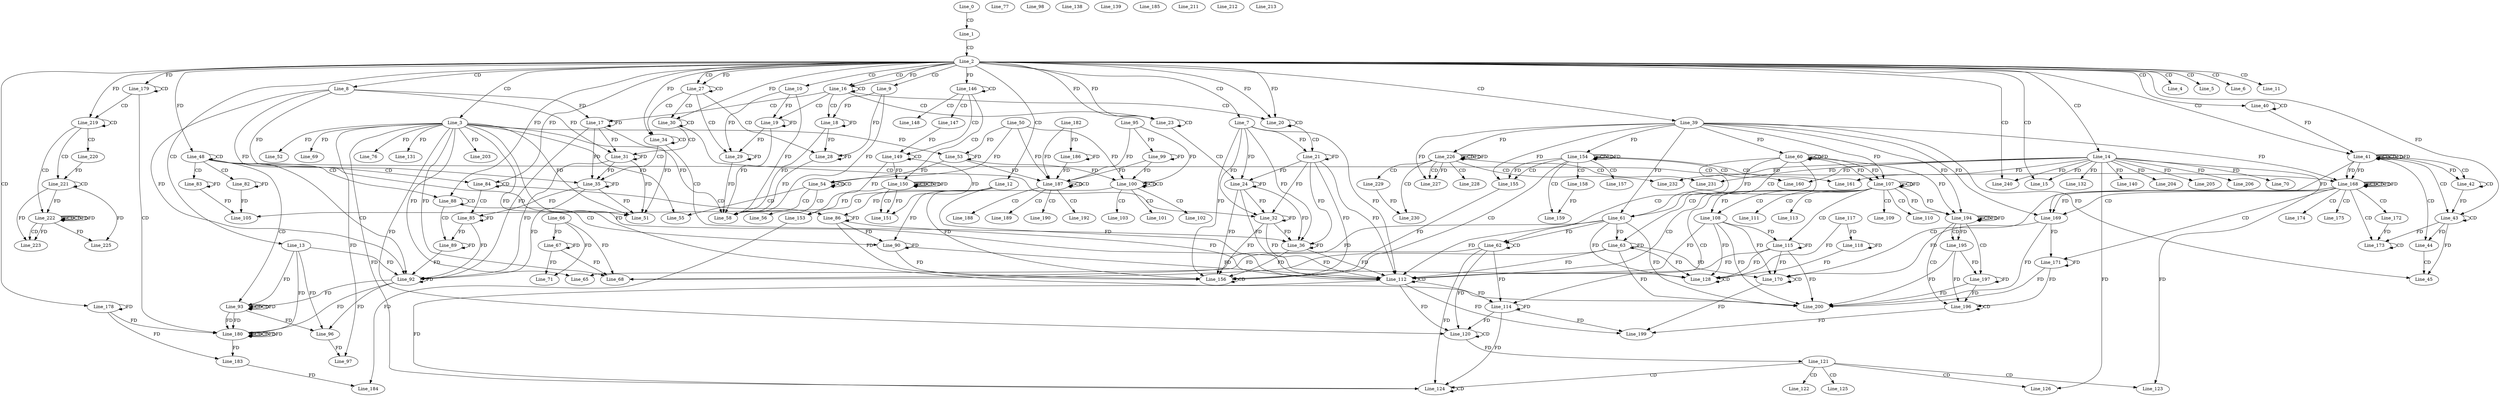 digraph G {
  Line_0;
  Line_1;
  Line_2;
  Line_3;
  Line_4;
  Line_4;
  Line_5;
  Line_6;
  Line_7;
  Line_8;
  Line_9;
  Line_10;
  Line_11;
  Line_12;
  Line_13;
  Line_14;
  Line_15;
  Line_16;
  Line_16;
  Line_17;
  Line_18;
  Line_19;
  Line_20;
  Line_20;
  Line_21;
  Line_23;
  Line_23;
  Line_24;
  Line_27;
  Line_27;
  Line_28;
  Line_29;
  Line_30;
  Line_30;
  Line_31;
  Line_32;
  Line_34;
  Line_34;
  Line_35;
  Line_36;
  Line_39;
  Line_40;
  Line_40;
  Line_41;
  Line_41;
  Line_41;
  Line_42;
  Line_42;
  Line_43;
  Line_43;
  Line_44;
  Line_45;
  Line_48;
  Line_48;
  Line_51;
  Line_52;
  Line_50;
  Line_53;
  Line_53;
  Line_54;
  Line_54;
  Line_54;
  Line_55;
  Line_56;
  Line_58;
  Line_60;
  Line_60;
  Line_60;
  Line_60;
  Line_61;
  Line_61;
  Line_62;
  Line_62;
  Line_63;
  Line_63;
  Line_65;
  Line_66;
  Line_67;
  Line_68;
  Line_69;
  Line_70;
  Line_71;
  Line_76;
  Line_77;
  Line_82;
  Line_83;
  Line_84;
  Line_84;
  Line_85;
  Line_86;
  Line_88;
  Line_88;
  Line_89;
  Line_90;
  Line_92;
  Line_92;
  Line_93;
  Line_93;
  Line_93;
  Line_93;
  Line_96;
  Line_97;
  Line_96;
  Line_98;
  Line_95;
  Line_99;
  Line_99;
  Line_100;
  Line_100;
  Line_100;
  Line_101;
  Line_102;
  Line_103;
  Line_105;
  Line_107;
  Line_107;
  Line_107;
  Line_107;
  Line_108;
  Line_108;
  Line_109;
  Line_110;
  Line_111;
  Line_112;
  Line_112;
  Line_113;
  Line_114;
  Line_114;
  Line_115;
  Line_115;
  Line_117;
  Line_118;
  Line_120;
  Line_120;
  Line_121;
  Line_122;
  Line_123;
  Line_124;
  Line_124;
  Line_125;
  Line_126;
  Line_128;
  Line_128;
  Line_131;
  Line_132;
  Line_138;
  Line_139;
  Line_140;
  Line_146;
  Line_146;
  Line_147;
  Line_148;
  Line_149;
  Line_149;
  Line_150;
  Line_150;
  Line_150;
  Line_150;
  Line_151;
  Line_151;
  Line_153;
  Line_154;
  Line_154;
  Line_154;
  Line_154;
  Line_155;
  Line_155;
  Line_156;
  Line_156;
  Line_157;
  Line_158;
  Line_159;
  Line_160;
  Line_161;
  Line_168;
  Line_168;
  Line_168;
  Line_168;
  Line_169;
  Line_169;
  Line_170;
  Line_170;
  Line_171;
  Line_171;
  Line_172;
  Line_173;
  Line_173;
  Line_174;
  Line_175;
  Line_178;
  Line_178;
  Line_179;
  Line_179;
  Line_180;
  Line_180;
  Line_180;
  Line_180;
  Line_183;
  Line_184;
  Line_183;
  Line_153;
  Line_185;
  Line_182;
  Line_186;
  Line_186;
  Line_187;
  Line_187;
  Line_187;
  Line_188;
  Line_189;
  Line_190;
  Line_192;
  Line_194;
  Line_194;
  Line_194;
  Line_194;
  Line_195;
  Line_195;
  Line_196;
  Line_196;
  Line_197;
  Line_197;
  Line_199;
  Line_200;
  Line_203;
  Line_204;
  Line_205;
  Line_206;
  Line_211;
  Line_212;
  Line_213;
  Line_219;
  Line_219;
  Line_220;
  Line_221;
  Line_221;
  Line_222;
  Line_222;
  Line_222;
  Line_222;
  Line_223;
  Line_223;
  Line_225;
  Line_226;
  Line_226;
  Line_226;
  Line_226;
  Line_227;
  Line_227;
  Line_228;
  Line_229;
  Line_230;
  Line_231;
  Line_232;
  Line_240;
  Line_240;
  Line_0 -> Line_1 [ label="CD" ];
  Line_1 -> Line_2 [ label="CD" ];
  Line_2 -> Line_3 [ label="CD" ];
  Line_2 -> Line_4 [ label="CD" ];
  Line_2 -> Line_5 [ label="CD" ];
  Line_2 -> Line_6 [ label="CD" ];
  Line_2 -> Line_7 [ label="CD" ];
  Line_2 -> Line_8 [ label="CD" ];
  Line_2 -> Line_9 [ label="CD" ];
  Line_2 -> Line_10 [ label="CD" ];
  Line_2 -> Line_11 [ label="CD" ];
  Line_2 -> Line_12 [ label="CD" ];
  Line_2 -> Line_13 [ label="CD" ];
  Line_2 -> Line_14 [ label="CD" ];
  Line_2 -> Line_15 [ label="CD" ];
  Line_14 -> Line_15 [ label="FD" ];
  Line_2 -> Line_16 [ label="CD" ];
  Line_16 -> Line_16 [ label="CD" ];
  Line_2 -> Line_16 [ label="FD" ];
  Line_16 -> Line_17 [ label="CD" ];
  Line_8 -> Line_17 [ label="FD" ];
  Line_17 -> Line_17 [ label="FD" ];
  Line_16 -> Line_18 [ label="CD" ];
  Line_9 -> Line_18 [ label="FD" ];
  Line_18 -> Line_18 [ label="FD" ];
  Line_16 -> Line_19 [ label="CD" ];
  Line_10 -> Line_19 [ label="FD" ];
  Line_19 -> Line_19 [ label="FD" ];
  Line_16 -> Line_20 [ label="CD" ];
  Line_2 -> Line_20 [ label="FD" ];
  Line_20 -> Line_20 [ label="CD" ];
  Line_2 -> Line_20 [ label="FD" ];
  Line_20 -> Line_21 [ label="CD" ];
  Line_7 -> Line_21 [ label="FD" ];
  Line_21 -> Line_21 [ label="FD" ];
  Line_16 -> Line_23 [ label="CD" ];
  Line_2 -> Line_23 [ label="FD" ];
  Line_23 -> Line_23 [ label="CD" ];
  Line_2 -> Line_23 [ label="FD" ];
  Line_23 -> Line_24 [ label="CD" ];
  Line_7 -> Line_24 [ label="FD" ];
  Line_21 -> Line_24 [ label="FD" ];
  Line_24 -> Line_24 [ label="FD" ];
  Line_2 -> Line_27 [ label="CD" ];
  Line_27 -> Line_27 [ label="CD" ];
  Line_2 -> Line_27 [ label="FD" ];
  Line_27 -> Line_28 [ label="CD" ];
  Line_9 -> Line_28 [ label="FD" ];
  Line_18 -> Line_28 [ label="FD" ];
  Line_28 -> Line_28 [ label="FD" ];
  Line_27 -> Line_29 [ label="CD" ];
  Line_10 -> Line_29 [ label="FD" ];
  Line_19 -> Line_29 [ label="FD" ];
  Line_29 -> Line_29 [ label="FD" ];
  Line_27 -> Line_30 [ label="CD" ];
  Line_30 -> Line_30 [ label="CD" ];
  Line_2 -> Line_30 [ label="FD" ];
  Line_30 -> Line_31 [ label="CD" ];
  Line_8 -> Line_31 [ label="FD" ];
  Line_17 -> Line_31 [ label="FD" ];
  Line_31 -> Line_31 [ label="FD" ];
  Line_30 -> Line_32 [ label="CD" ];
  Line_7 -> Line_32 [ label="FD" ];
  Line_21 -> Line_32 [ label="FD" ];
  Line_24 -> Line_32 [ label="FD" ];
  Line_32 -> Line_32 [ label="FD" ];
  Line_27 -> Line_34 [ label="CD" ];
  Line_34 -> Line_34 [ label="CD" ];
  Line_2 -> Line_34 [ label="FD" ];
  Line_34 -> Line_35 [ label="CD" ];
  Line_8 -> Line_35 [ label="FD" ];
  Line_17 -> Line_35 [ label="FD" ];
  Line_31 -> Line_35 [ label="FD" ];
  Line_35 -> Line_35 [ label="FD" ];
  Line_34 -> Line_36 [ label="CD" ];
  Line_7 -> Line_36 [ label="FD" ];
  Line_21 -> Line_36 [ label="FD" ];
  Line_24 -> Line_36 [ label="FD" ];
  Line_32 -> Line_36 [ label="FD" ];
  Line_36 -> Line_36 [ label="FD" ];
  Line_2 -> Line_39 [ label="CD" ];
  Line_2 -> Line_40 [ label="CD" ];
  Line_40 -> Line_40 [ label="CD" ];
  Line_2 -> Line_41 [ label="CD" ];
  Line_41 -> Line_41 [ label="CD" ];
  Line_40 -> Line_41 [ label="FD" ];
  Line_41 -> Line_41 [ label="CD" ];
  Line_41 -> Line_41 [ label="FD" ];
  Line_41 -> Line_42 [ label="CD" ];
  Line_42 -> Line_42 [ label="CD" ];
  Line_41 -> Line_42 [ label="FD" ];
  Line_41 -> Line_43 [ label="CD" ];
  Line_43 -> Line_43 [ label="CD" ];
  Line_2 -> Line_43 [ label="FD" ];
  Line_42 -> Line_43 [ label="FD" ];
  Line_41 -> Line_44 [ label="CD" ];
  Line_43 -> Line_44 [ label="FD" ];
  Line_44 -> Line_45 [ label="CD" ];
  Line_39 -> Line_45 [ label="FD" ];
  Line_43 -> Line_45 [ label="FD" ];
  Line_48 -> Line_48 [ label="CD" ];
  Line_2 -> Line_48 [ label="FD" ];
  Line_3 -> Line_51 [ label="FD" ];
  Line_8 -> Line_51 [ label="FD" ];
  Line_17 -> Line_51 [ label="FD" ];
  Line_31 -> Line_51 [ label="FD" ];
  Line_35 -> Line_51 [ label="FD" ];
  Line_3 -> Line_52 [ label="FD" ];
  Line_50 -> Line_53 [ label="FD" ];
  Line_53 -> Line_53 [ label="FD" ];
  Line_3 -> Line_53 [ label="FD" ];
  Line_54 -> Line_54 [ label="CD" ];
  Line_54 -> Line_54 [ label="CD" ];
  Line_50 -> Line_54 [ label="FD" ];
  Line_53 -> Line_54 [ label="FD" ];
  Line_54 -> Line_55 [ label="CD" ];
  Line_3 -> Line_55 [ label="FD" ];
  Line_54 -> Line_56 [ label="CD" ];
  Line_54 -> Line_58 [ label="CD" ];
  Line_3 -> Line_58 [ label="FD" ];
  Line_9 -> Line_58 [ label="FD" ];
  Line_18 -> Line_58 [ label="FD" ];
  Line_28 -> Line_58 [ label="FD" ];
  Line_10 -> Line_58 [ label="FD" ];
  Line_19 -> Line_58 [ label="FD" ];
  Line_29 -> Line_58 [ label="FD" ];
  Line_60 -> Line_60 [ label="CD" ];
  Line_39 -> Line_60 [ label="FD" ];
  Line_60 -> Line_60 [ label="FD" ];
  Line_60 -> Line_61 [ label="CD" ];
  Line_39 -> Line_61 [ label="FD" ];
  Line_60 -> Line_61 [ label="FD" ];
  Line_60 -> Line_62 [ label="CD" ];
  Line_62 -> Line_62 [ label="CD" ];
  Line_61 -> Line_62 [ label="FD" ];
  Line_60 -> Line_63 [ label="CD" ];
  Line_61 -> Line_63 [ label="FD" ];
  Line_63 -> Line_63 [ label="FD" ];
  Line_3 -> Line_65 [ label="FD" ];
  Line_62 -> Line_65 [ label="FD" ];
  Line_66 -> Line_67 [ label="FD" ];
  Line_67 -> Line_67 [ label="FD" ];
  Line_3 -> Line_68 [ label="FD" ];
  Line_61 -> Line_68 [ label="FD" ];
  Line_63 -> Line_68 [ label="FD" ];
  Line_66 -> Line_68 [ label="FD" ];
  Line_67 -> Line_68 [ label="FD" ];
  Line_3 -> Line_69 [ label="FD" ];
  Line_14 -> Line_70 [ label="FD" ];
  Line_66 -> Line_71 [ label="FD" ];
  Line_67 -> Line_71 [ label="FD" ];
  Line_3 -> Line_76 [ label="FD" ];
  Line_48 -> Line_82 [ label="CD" ];
  Line_82 -> Line_82 [ label="FD" ];
  Line_48 -> Line_83 [ label="CD" ];
  Line_83 -> Line_83 [ label="FD" ];
  Line_48 -> Line_84 [ label="CD" ];
  Line_84 -> Line_84 [ label="CD" ];
  Line_2 -> Line_84 [ label="FD" ];
  Line_84 -> Line_85 [ label="CD" ];
  Line_35 -> Line_85 [ label="FD" ];
  Line_85 -> Line_85 [ label="FD" ];
  Line_84 -> Line_86 [ label="CD" ];
  Line_12 -> Line_86 [ label="FD" ];
  Line_86 -> Line_86 [ label="FD" ];
  Line_48 -> Line_88 [ label="CD" ];
  Line_88 -> Line_88 [ label="CD" ];
  Line_2 -> Line_88 [ label="FD" ];
  Line_88 -> Line_89 [ label="CD" ];
  Line_85 -> Line_89 [ label="FD" ];
  Line_89 -> Line_89 [ label="FD" ];
  Line_88 -> Line_90 [ label="CD" ];
  Line_12 -> Line_90 [ label="FD" ];
  Line_86 -> Line_90 [ label="FD" ];
  Line_90 -> Line_90 [ label="FD" ];
  Line_48 -> Line_92 [ label="CD" ];
  Line_13 -> Line_92 [ label="FD" ];
  Line_92 -> Line_92 [ label="FD" ];
  Line_8 -> Line_92 [ label="FD" ];
  Line_17 -> Line_92 [ label="FD" ];
  Line_31 -> Line_92 [ label="FD" ];
  Line_35 -> Line_92 [ label="FD" ];
  Line_85 -> Line_92 [ label="FD" ];
  Line_89 -> Line_92 [ label="FD" ];
  Line_48 -> Line_93 [ label="CD" ];
  Line_93 -> Line_93 [ label="CD" ];
  Line_93 -> Line_93 [ label="CD" ];
  Line_13 -> Line_93 [ label="FD" ];
  Line_92 -> Line_93 [ label="FD" ];
  Line_93 -> Line_93 [ label="FD" ];
  Line_13 -> Line_96 [ label="FD" ];
  Line_92 -> Line_96 [ label="FD" ];
  Line_93 -> Line_96 [ label="FD" ];
  Line_3 -> Line_97 [ label="FD" ];
  Line_96 -> Line_97 [ label="FD" ];
  Line_95 -> Line_99 [ label="FD" ];
  Line_99 -> Line_99 [ label="FD" ];
  Line_100 -> Line_100 [ label="CD" ];
  Line_100 -> Line_100 [ label="CD" ];
  Line_95 -> Line_100 [ label="FD" ];
  Line_99 -> Line_100 [ label="FD" ];
  Line_50 -> Line_100 [ label="FD" ];
  Line_53 -> Line_100 [ label="FD" ];
  Line_100 -> Line_101 [ label="CD" ];
  Line_100 -> Line_102 [ label="CD" ];
  Line_100 -> Line_103 [ label="CD" ];
  Line_100 -> Line_105 [ label="CD" ];
  Line_82 -> Line_105 [ label="FD" ];
  Line_83 -> Line_105 [ label="FD" ];
  Line_60 -> Line_107 [ label="FD" ];
  Line_39 -> Line_107 [ label="FD" ];
  Line_107 -> Line_107 [ label="CD" ];
  Line_107 -> Line_107 [ label="FD" ];
  Line_60 -> Line_107 [ label="FD" ];
  Line_107 -> Line_108 [ label="CD" ];
  Line_107 -> Line_108 [ label="FD" ];
  Line_107 -> Line_109 [ label="CD" ];
  Line_107 -> Line_110 [ label="CD" ];
  Line_107 -> Line_111 [ label="CD" ];
  Line_107 -> Line_112 [ label="CD" ];
  Line_112 -> Line_112 [ label="CD" ];
  Line_108 -> Line_112 [ label="FD" ];
  Line_61 -> Line_112 [ label="FD" ];
  Line_63 -> Line_112 [ label="FD" ];
  Line_7 -> Line_112 [ label="FD" ];
  Line_21 -> Line_112 [ label="FD" ];
  Line_24 -> Line_112 [ label="FD" ];
  Line_32 -> Line_112 [ label="FD" ];
  Line_36 -> Line_112 [ label="FD" ];
  Line_12 -> Line_112 [ label="FD" ];
  Line_86 -> Line_112 [ label="FD" ];
  Line_90 -> Line_112 [ label="FD" ];
  Line_107 -> Line_113 [ label="CD" ];
  Line_107 -> Line_114 [ label="CD" ];
  Line_112 -> Line_114 [ label="FD" ];
  Line_114 -> Line_114 [ label="FD" ];
  Line_62 -> Line_114 [ label="FD" ];
  Line_107 -> Line_115 [ label="CD" ];
  Line_108 -> Line_115 [ label="FD" ];
  Line_115 -> Line_115 [ label="FD" ];
  Line_117 -> Line_118 [ label="FD" ];
  Line_118 -> Line_118 [ label="FD" ];
  Line_120 -> Line_120 [ label="CD" ];
  Line_3 -> Line_120 [ label="FD" ];
  Line_112 -> Line_120 [ label="FD" ];
  Line_114 -> Line_120 [ label="FD" ];
  Line_62 -> Line_120 [ label="FD" ];
  Line_120 -> Line_121 [ label="FD" ];
  Line_121 -> Line_122 [ label="CD" ];
  Line_121 -> Line_123 [ label="CD" ];
  Line_14 -> Line_123 [ label="FD" ];
  Line_121 -> Line_124 [ label="CD" ];
  Line_124 -> Line_124 [ label="CD" ];
  Line_3 -> Line_124 [ label="FD" ];
  Line_112 -> Line_124 [ label="FD" ];
  Line_114 -> Line_124 [ label="FD" ];
  Line_62 -> Line_124 [ label="FD" ];
  Line_121 -> Line_125 [ label="CD" ];
  Line_121 -> Line_126 [ label="CD" ];
  Line_14 -> Line_126 [ label="FD" ];
  Line_128 -> Line_128 [ label="CD" ];
  Line_3 -> Line_128 [ label="FD" ];
  Line_108 -> Line_128 [ label="FD" ];
  Line_115 -> Line_128 [ label="FD" ];
  Line_61 -> Line_128 [ label="FD" ];
  Line_63 -> Line_128 [ label="FD" ];
  Line_117 -> Line_128 [ label="FD" ];
  Line_118 -> Line_128 [ label="FD" ];
  Line_3 -> Line_131 [ label="FD" ];
  Line_14 -> Line_132 [ label="FD" ];
  Line_14 -> Line_140 [ label="FD" ];
  Line_146 -> Line_146 [ label="CD" ];
  Line_2 -> Line_146 [ label="FD" ];
  Line_146 -> Line_147 [ label="CD" ];
  Line_146 -> Line_148 [ label="CD" ];
  Line_146 -> Line_149 [ label="CD" ];
  Line_149 -> Line_149 [ label="CD" ];
  Line_147 -> Line_149 [ label="FD" ];
  Line_146 -> Line_150 [ label="CD" ];
  Line_150 -> Line_150 [ label="CD" ];
  Line_150 -> Line_150 [ label="CD" ];
  Line_149 -> Line_150 [ label="FD" ];
  Line_150 -> Line_150 [ label="FD" ];
  Line_150 -> Line_151 [ label="CD" ];
  Line_149 -> Line_151 [ label="FD" ];
  Line_150 -> Line_151 [ label="FD" ];
  Line_149 -> Line_153 [ label="FD" ];
  Line_150 -> Line_153 [ label="FD" ];
  Line_154 -> Line_154 [ label="CD" ];
  Line_39 -> Line_154 [ label="FD" ];
  Line_154 -> Line_154 [ label="FD" ];
  Line_154 -> Line_155 [ label="CD" ];
  Line_39 -> Line_155 [ label="FD" ];
  Line_154 -> Line_155 [ label="FD" ];
  Line_154 -> Line_156 [ label="CD" ];
  Line_156 -> Line_156 [ label="CD" ];
  Line_155 -> Line_156 [ label="FD" ];
  Line_7 -> Line_156 [ label="FD" ];
  Line_21 -> Line_156 [ label="FD" ];
  Line_24 -> Line_156 [ label="FD" ];
  Line_32 -> Line_156 [ label="FD" ];
  Line_36 -> Line_156 [ label="FD" ];
  Line_12 -> Line_156 [ label="FD" ];
  Line_86 -> Line_156 [ label="FD" ];
  Line_90 -> Line_156 [ label="FD" ];
  Line_154 -> Line_157 [ label="CD" ];
  Line_154 -> Line_158 [ label="CD" ];
  Line_154 -> Line_159 [ label="CD" ];
  Line_158 -> Line_159 [ label="FD" ];
  Line_154 -> Line_160 [ label="CD" ];
  Line_14 -> Line_160 [ label="FD" ];
  Line_154 -> Line_161 [ label="CD" ];
  Line_14 -> Line_161 [ label="FD" ];
  Line_48 -> Line_168 [ label="CD" ];
  Line_168 -> Line_168 [ label="CD" ];
  Line_41 -> Line_168 [ label="FD" ];
  Line_39 -> Line_168 [ label="FD" ];
  Line_168 -> Line_168 [ label="CD" ];
  Line_168 -> Line_168 [ label="FD" ];
  Line_41 -> Line_168 [ label="FD" ];
  Line_168 -> Line_169 [ label="CD" ];
  Line_39 -> Line_169 [ label="FD" ];
  Line_168 -> Line_169 [ label="FD" ];
  Line_41 -> Line_169 [ label="FD" ];
  Line_168 -> Line_170 [ label="CD" ];
  Line_170 -> Line_170 [ label="CD" ];
  Line_169 -> Line_170 [ label="FD" ];
  Line_108 -> Line_170 [ label="FD" ];
  Line_115 -> Line_170 [ label="FD" ];
  Line_63 -> Line_170 [ label="FD" ];
  Line_168 -> Line_171 [ label="CD" ];
  Line_169 -> Line_171 [ label="FD" ];
  Line_171 -> Line_171 [ label="FD" ];
  Line_168 -> Line_172 [ label="CD" ];
  Line_168 -> Line_173 [ label="CD" ];
  Line_173 -> Line_173 [ label="CD" ];
  Line_172 -> Line_173 [ label="FD" ];
  Line_43 -> Line_173 [ label="FD" ];
  Line_168 -> Line_174 [ label="CD" ];
  Line_168 -> Line_175 [ label="CD" ];
  Line_2 -> Line_178 [ label="CD" ];
  Line_178 -> Line_178 [ label="FD" ];
  Line_179 -> Line_179 [ label="CD" ];
  Line_2 -> Line_179 [ label="FD" ];
  Line_179 -> Line_180 [ label="CD" ];
  Line_180 -> Line_180 [ label="CD" ];
  Line_93 -> Line_180 [ label="FD" ];
  Line_13 -> Line_180 [ label="FD" ];
  Line_92 -> Line_180 [ label="FD" ];
  Line_178 -> Line_180 [ label="FD" ];
  Line_180 -> Line_180 [ label="CD" ];
  Line_180 -> Line_180 [ label="FD" ];
  Line_93 -> Line_180 [ label="FD" ];
  Line_178 -> Line_183 [ label="FD" ];
  Line_180 -> Line_183 [ label="FD" ];
  Line_183 -> Line_184 [ label="FD" ];
  Line_153 -> Line_184 [ label="FD" ];
  Line_182 -> Line_186 [ label="FD" ];
  Line_186 -> Line_186 [ label="FD" ];
  Line_187 -> Line_187 [ label="CD" ];
  Line_187 -> Line_187 [ label="CD" ];
  Line_182 -> Line_187 [ label="FD" ];
  Line_186 -> Line_187 [ label="FD" ];
  Line_95 -> Line_187 [ label="FD" ];
  Line_99 -> Line_187 [ label="FD" ];
  Line_50 -> Line_187 [ label="FD" ];
  Line_53 -> Line_187 [ label="FD" ];
  Line_187 -> Line_188 [ label="CD" ];
  Line_187 -> Line_189 [ label="CD" ];
  Line_187 -> Line_190 [ label="CD" ];
  Line_187 -> Line_192 [ label="CD" ];
  Line_107 -> Line_194 [ label="FD" ];
  Line_39 -> Line_194 [ label="FD" ];
  Line_194 -> Line_194 [ label="CD" ];
  Line_194 -> Line_194 [ label="FD" ];
  Line_107 -> Line_194 [ label="FD" ];
  Line_60 -> Line_194 [ label="FD" ];
  Line_194 -> Line_195 [ label="CD" ];
  Line_194 -> Line_195 [ label="FD" ];
  Line_194 -> Line_196 [ label="CD" ];
  Line_196 -> Line_196 [ label="CD" ];
  Line_195 -> Line_196 [ label="FD" ];
  Line_171 -> Line_196 [ label="FD" ];
  Line_194 -> Line_197 [ label="CD" ];
  Line_195 -> Line_197 [ label="FD" ];
  Line_197 -> Line_197 [ label="FD" ];
  Line_196 -> Line_199 [ label="FD" ];
  Line_170 -> Line_199 [ label="FD" ];
  Line_112 -> Line_199 [ label="FD" ];
  Line_114 -> Line_199 [ label="FD" ];
  Line_3 -> Line_200 [ label="FD" ];
  Line_195 -> Line_200 [ label="FD" ];
  Line_197 -> Line_200 [ label="FD" ];
  Line_169 -> Line_200 [ label="FD" ];
  Line_171 -> Line_200 [ label="FD" ];
  Line_108 -> Line_200 [ label="FD" ];
  Line_115 -> Line_200 [ label="FD" ];
  Line_61 -> Line_200 [ label="FD" ];
  Line_63 -> Line_200 [ label="FD" ];
  Line_3 -> Line_203 [ label="FD" ];
  Line_14 -> Line_204 [ label="FD" ];
  Line_14 -> Line_205 [ label="FD" ];
  Line_14 -> Line_206 [ label="FD" ];
  Line_179 -> Line_219 [ label="CD" ];
  Line_219 -> Line_219 [ label="CD" ];
  Line_2 -> Line_219 [ label="FD" ];
  Line_219 -> Line_220 [ label="CD" ];
  Line_219 -> Line_221 [ label="CD" ];
  Line_221 -> Line_221 [ label="CD" ];
  Line_220 -> Line_221 [ label="FD" ];
  Line_219 -> Line_222 [ label="CD" ];
  Line_222 -> Line_222 [ label="CD" ];
  Line_222 -> Line_222 [ label="CD" ];
  Line_221 -> Line_222 [ label="FD" ];
  Line_222 -> Line_222 [ label="FD" ];
  Line_222 -> Line_223 [ label="CD" ];
  Line_221 -> Line_223 [ label="FD" ];
  Line_222 -> Line_223 [ label="FD" ];
  Line_221 -> Line_225 [ label="FD" ];
  Line_222 -> Line_225 [ label="FD" ];
  Line_226 -> Line_226 [ label="CD" ];
  Line_39 -> Line_226 [ label="FD" ];
  Line_226 -> Line_226 [ label="FD" ];
  Line_226 -> Line_227 [ label="CD" ];
  Line_39 -> Line_227 [ label="FD" ];
  Line_226 -> Line_227 [ label="FD" ];
  Line_226 -> Line_228 [ label="CD" ];
  Line_226 -> Line_229 [ label="CD" ];
  Line_226 -> Line_230 [ label="CD" ];
  Line_229 -> Line_230 [ label="FD" ];
  Line_226 -> Line_231 [ label="CD" ];
  Line_14 -> Line_231 [ label="FD" ];
  Line_226 -> Line_232 [ label="CD" ];
  Line_14 -> Line_232 [ label="FD" ];
  Line_2 -> Line_240 [ label="CD" ];
  Line_14 -> Line_240 [ label="FD" ];
  Line_41 -> Line_41 [ label="FD" ];
  Line_115 -> Line_112 [ label="FD" ];
  Line_150 -> Line_150 [ label="FD" ];
  Line_154 -> Line_154 [ label="FD" ];
  Line_168 -> Line_168 [ label="FD" ];
  Line_180 -> Line_180 [ label="FD" ];
  Line_194 -> Line_194 [ label="FD" ];
  Line_197 -> Line_196 [ label="FD" ];
  Line_222 -> Line_222 [ label="FD" ];
  Line_226 -> Line_226 [ label="FD" ];
}
